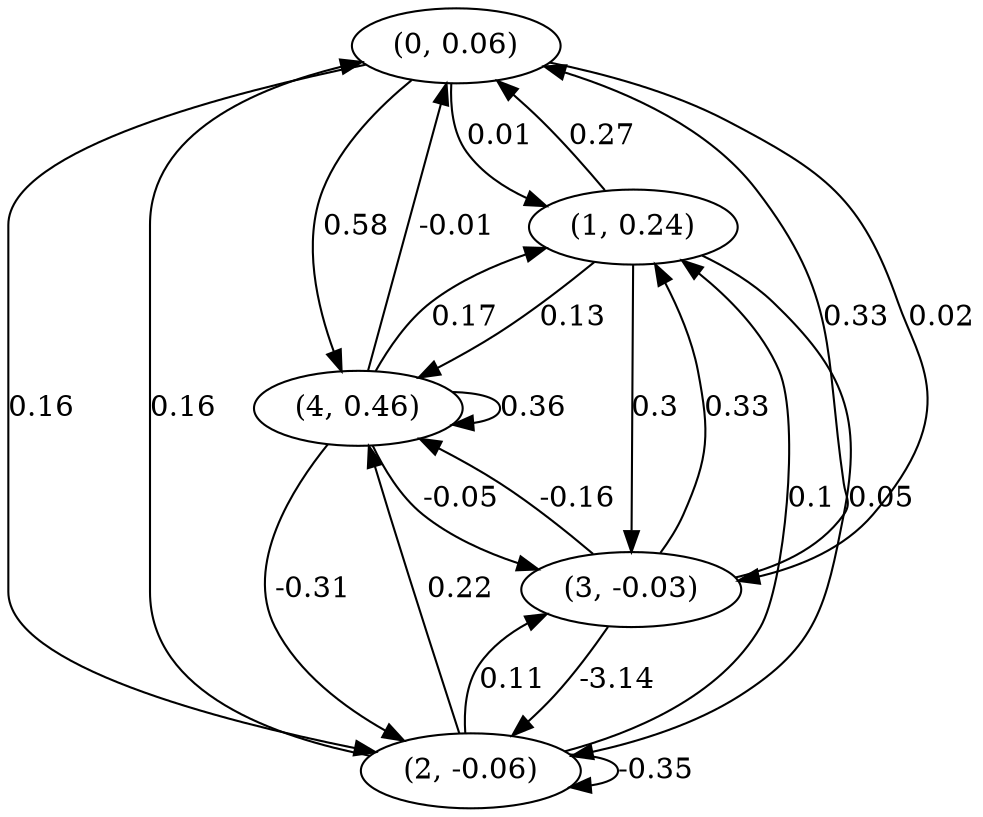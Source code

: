 digraph {
    0 [ label = "(0, 0.06)" ]
    1 [ label = "(1, 0.24)" ]
    2 [ label = "(2, -0.06)" ]
    3 [ label = "(3, -0.03)" ]
    4 [ label = "(4, 0.46)" ]
    2 -> 2 [ label = "-0.35" ]
    4 -> 4 [ label = "0.36" ]
    1 -> 0 [ label = "0.27" ]
    2 -> 0 [ label = "0.16" ]
    3 -> 0 [ label = "0.33" ]
    4 -> 0 [ label = "-0.01" ]
    0 -> 1 [ label = "0.01" ]
    2 -> 1 [ label = "0.1" ]
    3 -> 1 [ label = "0.33" ]
    4 -> 1 [ label = "0.17" ]
    0 -> 2 [ label = "0.16" ]
    1 -> 2 [ label = "0.05" ]
    3 -> 2 [ label = "-3.14" ]
    4 -> 2 [ label = "-0.31" ]
    0 -> 3 [ label = "0.02" ]
    1 -> 3 [ label = "0.3" ]
    2 -> 3 [ label = "0.11" ]
    4 -> 3 [ label = "-0.05" ]
    0 -> 4 [ label = "0.58" ]
    1 -> 4 [ label = "0.13" ]
    2 -> 4 [ label = "0.22" ]
    3 -> 4 [ label = "-0.16" ]
}

